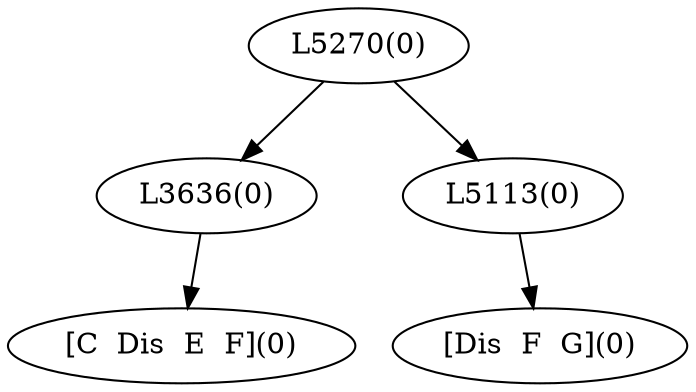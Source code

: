 digraph sample{
"L3636(0)"->"[C  Dis  E  F](0)"
"L5113(0)"->"[Dis  F  G](0)"
"L5270(0)"->"L3636(0)"
"L5270(0)"->"L5113(0)"
{rank = min; "L5270(0)"}
{rank = same; "L3636(0)"; "L5113(0)";}
{rank = max; "[C  Dis  E  F](0)"; "[Dis  F  G](0)";}
}